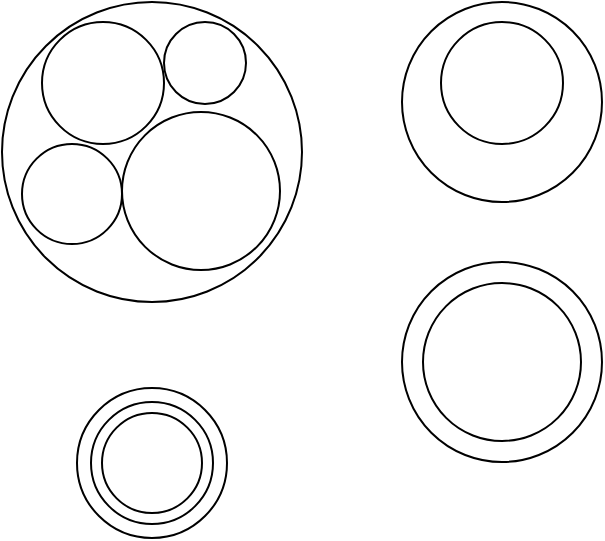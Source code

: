 <mxfile>
    <diagram id="ZpMPP4SSxYhPwpU-N6By" name="Page-1">
        <mxGraphModel dx="122" dy="373" grid="1" gridSize="10" guides="1" tooltips="1" connect="1" arrows="1" fold="1" page="1" pageScale="1" pageWidth="850" pageHeight="1100" math="0" shadow="0">
            <root>
                <mxCell id="0"/>
                <mxCell id="1" parent="0"/>
                <mxCell id="14" value="" style="ellipse;whiteSpace=wrap;html=1;aspect=fixed;" vertex="1" parent="1">
                    <mxGeometry x="297.5" y="383" width="75" height="75" as="geometry"/>
                </mxCell>
                <mxCell id="2" value="" style="ellipse;whiteSpace=wrap;html=1;aspect=fixed;" parent="1" vertex="1">
                    <mxGeometry x="260" y="190" width="150" height="150" as="geometry"/>
                </mxCell>
                <mxCell id="3" value="" style="ellipse;whiteSpace=wrap;html=1;aspect=fixed;" parent="1" vertex="1">
                    <mxGeometry x="280" y="200" width="61" height="61" as="geometry"/>
                </mxCell>
                <mxCell id="4" value="" style="ellipse;whiteSpace=wrap;html=1;aspect=fixed;" vertex="1" parent="1">
                    <mxGeometry x="320" y="245" width="79" height="79" as="geometry"/>
                </mxCell>
                <mxCell id="6" value="" style="ellipse;whiteSpace=wrap;html=1;aspect=fixed;" vertex="1" parent="1">
                    <mxGeometry x="270" y="261" width="50" height="50" as="geometry"/>
                </mxCell>
                <mxCell id="7" value="" style="ellipse;whiteSpace=wrap;html=1;aspect=fixed;" vertex="1" parent="1">
                    <mxGeometry x="341" y="200" width="41" height="41" as="geometry"/>
                </mxCell>
                <mxCell id="9" value="" style="ellipse;whiteSpace=wrap;html=1;aspect=fixed;" vertex="1" parent="1">
                    <mxGeometry x="460" y="190" width="100" height="100" as="geometry"/>
                </mxCell>
                <mxCell id="10" value="" style="ellipse;whiteSpace=wrap;html=1;aspect=fixed;" vertex="1" parent="1">
                    <mxGeometry x="460" y="320" width="100" height="100" as="geometry"/>
                </mxCell>
                <mxCell id="11" value="" style="ellipse;whiteSpace=wrap;html=1;aspect=fixed;" vertex="1" parent="1">
                    <mxGeometry x="470.5" y="330.5" width="79" height="79" as="geometry"/>
                </mxCell>
                <mxCell id="12" value="" style="ellipse;whiteSpace=wrap;html=1;aspect=fixed;" vertex="1" parent="1">
                    <mxGeometry x="479.5" y="200" width="61" height="61" as="geometry"/>
                </mxCell>
                <mxCell id="13" value="" style="ellipse;whiteSpace=wrap;html=1;aspect=fixed;" vertex="1" parent="1">
                    <mxGeometry x="304.5" y="390" width="61" height="61" as="geometry"/>
                </mxCell>
                <mxCell id="15" value="" style="ellipse;whiteSpace=wrap;html=1;aspect=fixed;" vertex="1" parent="1">
                    <mxGeometry x="310" y="395.5" width="50" height="50" as="geometry"/>
                </mxCell>
            </root>
        </mxGraphModel>
    </diagram>
</mxfile>